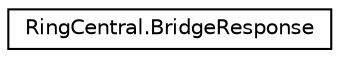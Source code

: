 digraph "Graphical Class Hierarchy"
{
 // LATEX_PDF_SIZE
  edge [fontname="Helvetica",fontsize="10",labelfontname="Helvetica",labelfontsize="10"];
  node [fontname="Helvetica",fontsize="10",shape=record];
  rankdir="LR";
  Node0 [label="RingCentral.BridgeResponse",height=0.2,width=0.4,color="black", fillcolor="white", style="filled",URL="$classRingCentral_1_1BridgeResponse.html",tooltip=" "];
}
